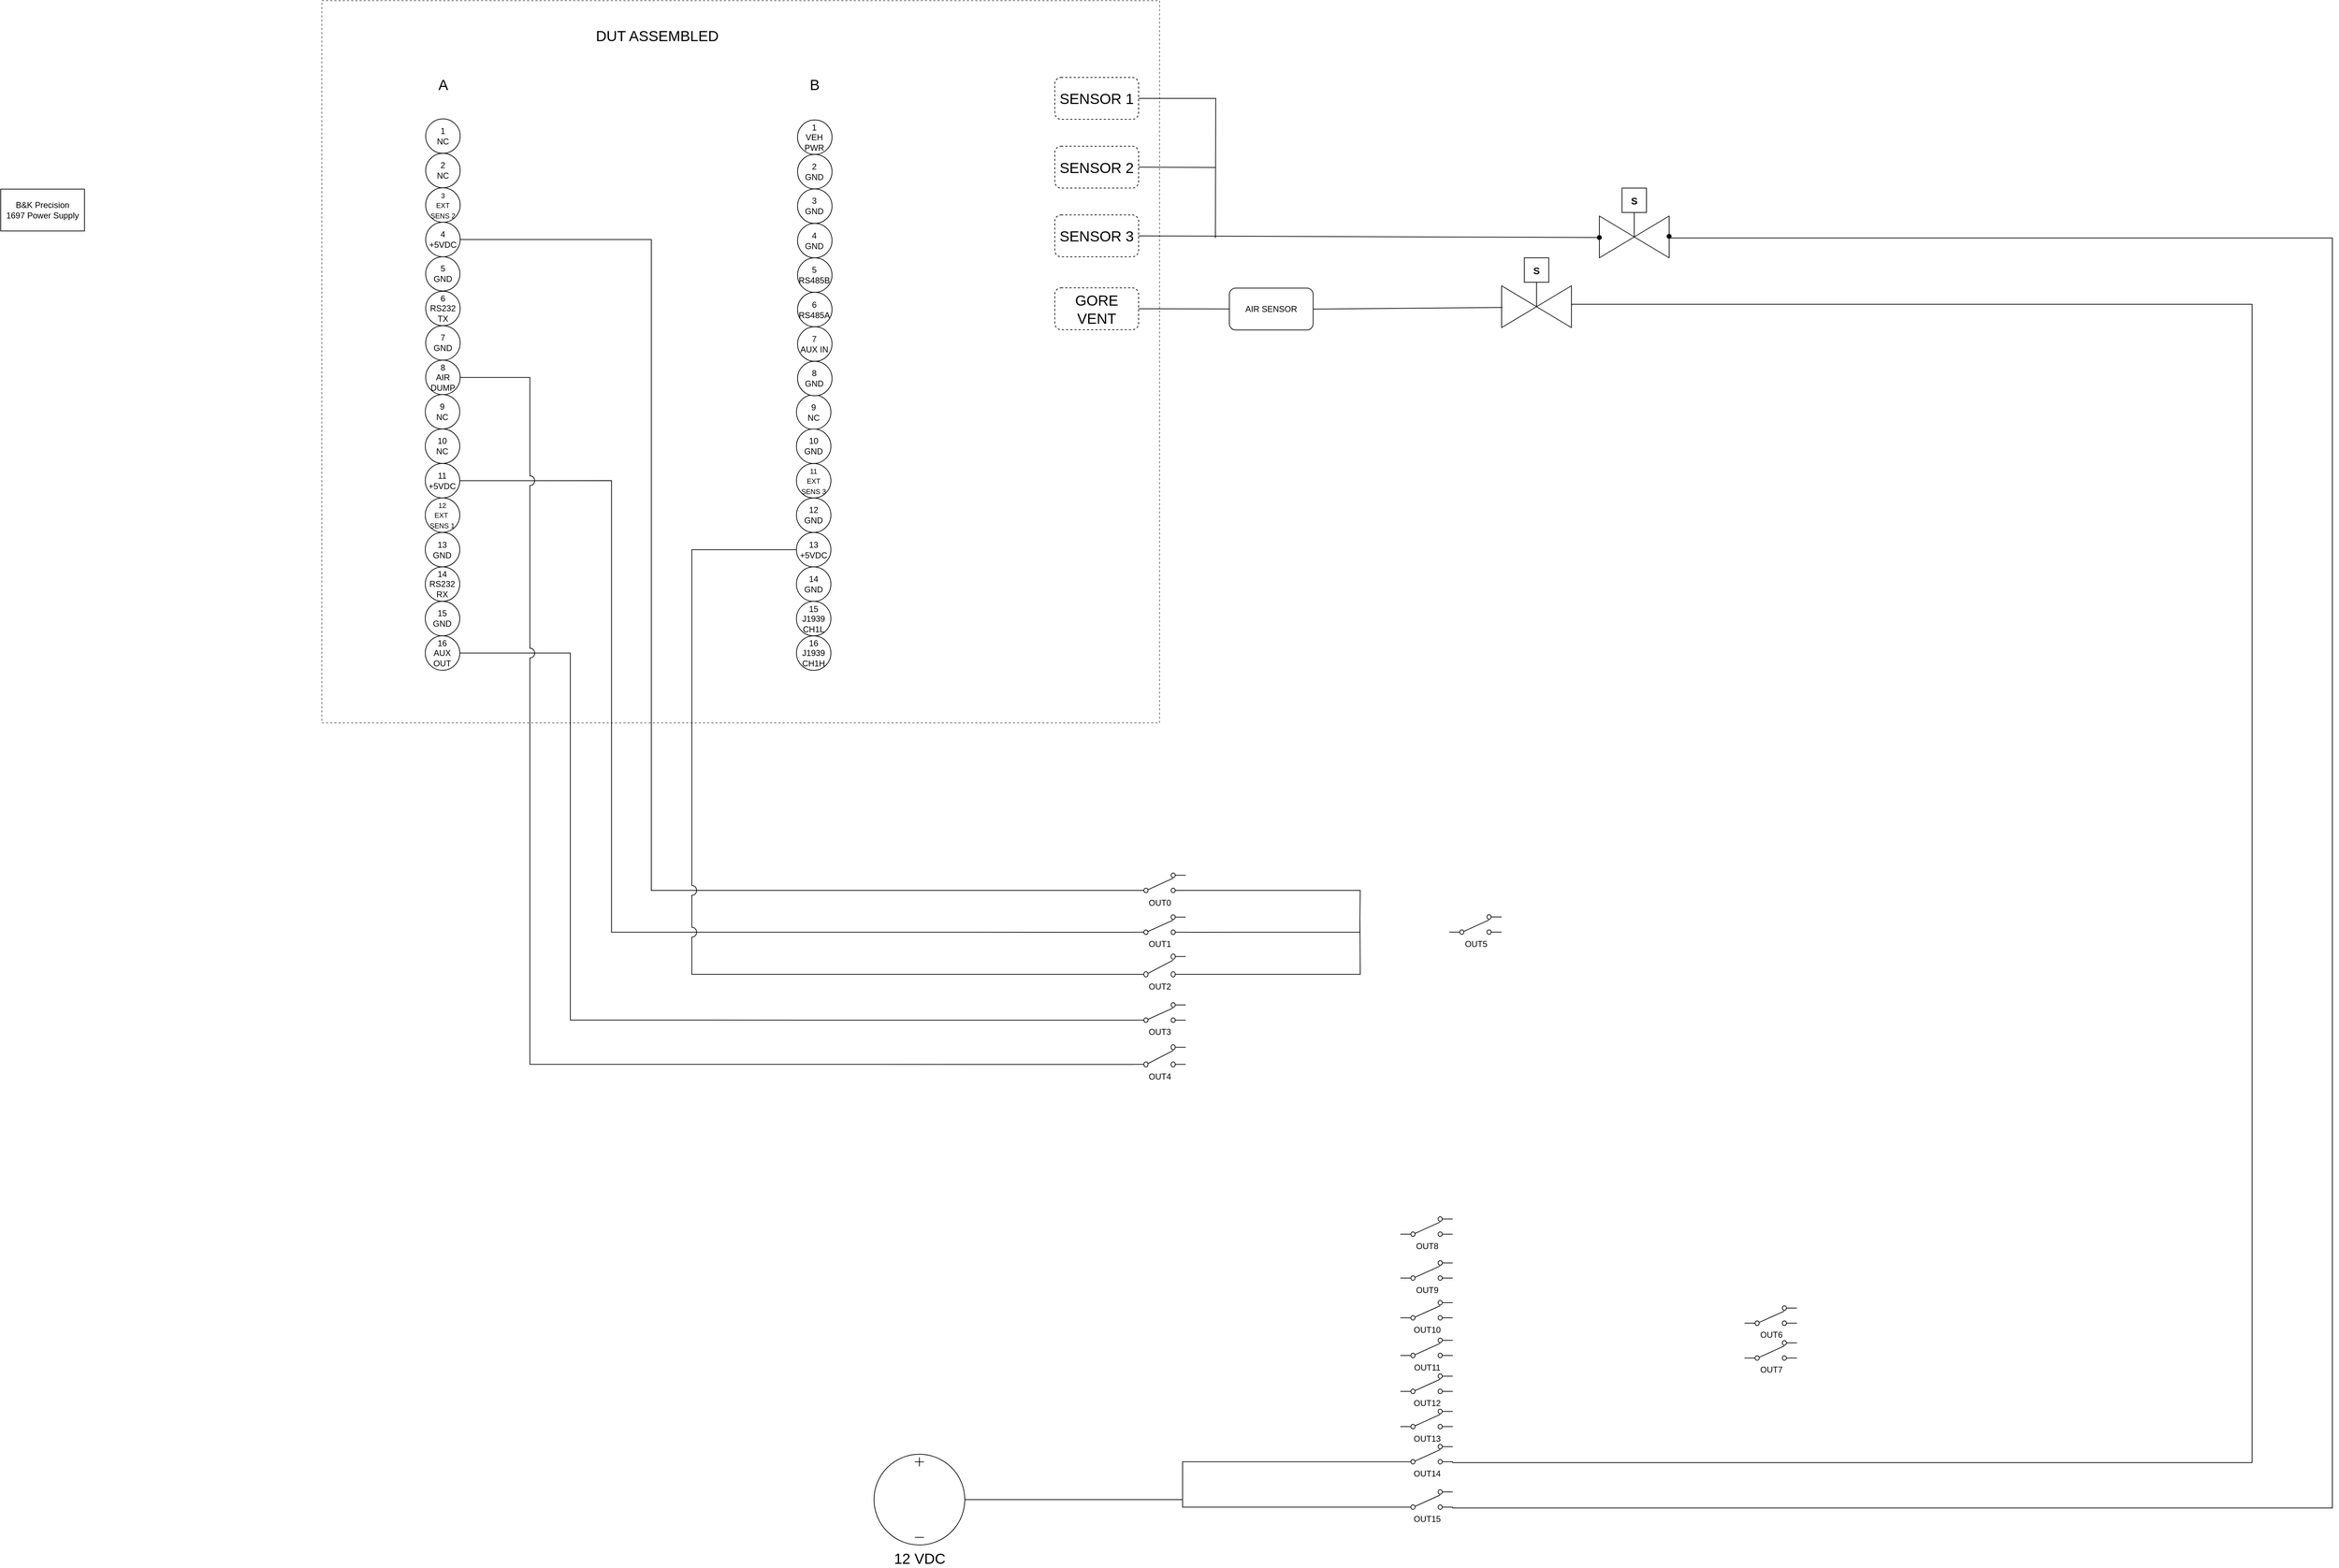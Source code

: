 <mxfile version="10.7.7" type="github"><diagram id="yUkgAFetrHzrEej8k_ya" name="Page-1"><mxGraphModel dx="961" dy="493" grid="1" gridSize="29" guides="1" tooltips="1" connect="1" arrows="1" fold="1" page="1" pageScale="1" pageWidth="4000" pageHeight="4000" background="none" math="0" shadow="0"><root><mxCell id="0"/><mxCell id="1" parent="0"/><mxCell id="-BZHvuiN5G1ZEWdsIXF4-2" value="B&amp;amp;K Precision&lt;br&gt;1697 Power Supply&lt;br&gt;" style="rounded=0;whiteSpace=wrap;html=1;" parent="1" vertex="1"><mxGeometry x="460" y="290" width="120" height="60" as="geometry"/></mxCell><mxCell id="HjAZ5FEOsS6naLrcYmXP-299" value="" style="group" vertex="1" connectable="0" parent="1"><mxGeometry x="2082.5" y="1390" width="75" height="680" as="geometry"/></mxCell><mxCell id="HjAZ5FEOsS6naLrcYmXP-298" value="" style="group" vertex="1" connectable="0" parent="HjAZ5FEOsS6naLrcYmXP-299"><mxGeometry width="75" height="680" as="geometry"/></mxCell><mxCell id="HjAZ5FEOsS6naLrcYmXP-258" value="" style="group" vertex="1" connectable="0" parent="HjAZ5FEOsS6naLrcYmXP-298"><mxGeometry width="75" height="680" as="geometry"/></mxCell><mxCell id="HjAZ5FEOsS6naLrcYmXP-256" value="" style="group" vertex="1" connectable="0" parent="HjAZ5FEOsS6naLrcYmXP-258"><mxGeometry width="75" height="680.0" as="geometry"/></mxCell><mxCell id="HjAZ5FEOsS6naLrcYmXP-227" value="" style="group" vertex="1" connectable="0" parent="HjAZ5FEOsS6naLrcYmXP-256"><mxGeometry width="75" height="680.0" as="geometry"/></mxCell><mxCell id="HjAZ5FEOsS6naLrcYmXP-63" value="" style="group" vertex="1" connectable="0" parent="HjAZ5FEOsS6naLrcYmXP-227"><mxGeometry width="75" height="680.0" as="geometry"/></mxCell><mxCell id="HjAZ5FEOsS6naLrcYmXP-62" value="" style="group" vertex="1" connectable="0" parent="HjAZ5FEOsS6naLrcYmXP-63"><mxGeometry width="75" height="680.0" as="geometry"/></mxCell><mxCell id="HjAZ5FEOsS6naLrcYmXP-59" value="" style="group" vertex="1" connectable="0" parent="HjAZ5FEOsS6naLrcYmXP-62"><mxGeometry width="75" height="680.0" as="geometry"/></mxCell><mxCell id="HjAZ5FEOsS6naLrcYmXP-48" value="" style="group" vertex="1" connectable="0" parent="HjAZ5FEOsS6naLrcYmXP-59"><mxGeometry width="75" height="680.0" as="geometry"/></mxCell><mxCell id="HjAZ5FEOsS6naLrcYmXP-304" value="" style="group" vertex="1" connectable="0" parent="HjAZ5FEOsS6naLrcYmXP-48"><mxGeometry y="-4" width="75" height="162" as="geometry"/></mxCell><mxCell id="HjAZ5FEOsS6naLrcYmXP-4" value="OUT4" style="pointerEvents=1;verticalLabelPosition=bottom;shadow=0;dashed=0;align=center;fillColor=#ffffff;html=1;verticalAlign=top;strokeWidth=1;shape=mxgraph.electrical.electro-mechanical.2-way_switch;" vertex="1" parent="HjAZ5FEOsS6naLrcYmXP-304"><mxGeometry y="130" width="75" height="32" as="geometry"/></mxCell><mxCell id="HjAZ5FEOsS6naLrcYmXP-302" value="" style="group" vertex="1" connectable="0" parent="HjAZ5FEOsS6naLrcYmXP-304"><mxGeometry width="75" height="98.094" as="geometry"/></mxCell><mxCell id="HjAZ5FEOsS6naLrcYmXP-300" value="" style="group;container=1;" vertex="1" connectable="0" parent="HjAZ5FEOsS6naLrcYmXP-302"><mxGeometry width="75" height="98.094" as="geometry"/></mxCell><mxCell id="HjAZ5FEOsS6naLrcYmXP-3" value="OUT3" style="pointerEvents=1;verticalLabelPosition=bottom;shadow=0;dashed=0;align=center;fillColor=#ffffff;html=1;verticalAlign=top;strokeWidth=1;shape=mxgraph.electrical.electro-mechanical.2-way_switch;" vertex="1" parent="HjAZ5FEOsS6naLrcYmXP-300"><mxGeometry y="69.851" width="75" height="28.243" as="geometry"/></mxCell><mxCell id="HjAZ5FEOsS6naLrcYmXP-303" value="" style="group" vertex="1" connectable="0" parent="HjAZ5FEOsS6naLrcYmXP-300"><mxGeometry width="75" height="33" as="geometry"/></mxCell><mxCell id="HjAZ5FEOsS6naLrcYmXP-2" value="OUT2" style="pointerEvents=1;verticalLabelPosition=bottom;shadow=0;dashed=0;align=center;fillColor=#ffffff;html=1;verticalAlign=top;strokeWidth=1;shape=mxgraph.electrical.electro-mechanical.2-way_switch;" vertex="1" parent="HjAZ5FEOsS6naLrcYmXP-303"><mxGeometry width="75" height="33" as="geometry"/></mxCell><mxCell id="HjAZ5FEOsS6naLrcYmXP-61" value="Untitled Layer" parent="0"/><mxCell id="HjAZ5FEOsS6naLrcYmXP-161" value="" style="group;fillOpacity=0;fillColor=none;rounded=0;glass=0;strokeColor=#666666;fontColor=#333333;dashed=1;" vertex="1" connectable="0" parent="HjAZ5FEOsS6naLrcYmXP-61"><mxGeometry x="920" y="20" width="1200" height="1035" as="geometry"/></mxCell><mxCell id="HjAZ5FEOsS6naLrcYmXP-226" value="DUT ASSEMBLED" style="text;html=1;resizable=0;autosize=1;align=center;verticalAlign=middle;points=[];fillColor=none;strokeColor=none;rounded=0;glass=0;labelPosition=center;verticalLabelPosition=middle;fontSize=21;" vertex="1" parent="HjAZ5FEOsS6naLrcYmXP-61"><mxGeometry x="1340" y="60" width="120" height="20" as="geometry"/></mxCell><mxCell id="HjAZ5FEOsS6naLrcYmXP-251" value="A" style="text;html=1;strokeColor=none;fillColor=none;align=center;verticalAlign=middle;whiteSpace=wrap;rounded=0;glass=0;fontSize=21;" vertex="1" parent="HjAZ5FEOsS6naLrcYmXP-61"><mxGeometry x="1073.5" y="130" width="40" height="20" as="geometry"/></mxCell><mxCell id="HjAZ5FEOsS6naLrcYmXP-252" value="B" style="text;html=1;strokeColor=none;fillColor=none;align=center;verticalAlign=middle;whiteSpace=wrap;rounded=0;glass=0;fontSize=21;" vertex="1" parent="HjAZ5FEOsS6naLrcYmXP-61"><mxGeometry x="1606" y="130" width="40" height="20" as="geometry"/></mxCell><mxCell id="HjAZ5FEOsS6naLrcYmXP-308" style="edgeStyle=elbowEdgeStyle;rounded=0;jumpStyle=none;jumpSize=12;orthogonalLoop=1;jettySize=auto;html=1;entryX=0;entryY=0.885;entryDx=0;entryDy=0;entryPerimeter=0;sourcePerimeterSpacing=0;endArrow=none;endFill=0;targetPerimeterSpacing=0;fontSize=21;" edge="1" parent="HjAZ5FEOsS6naLrcYmXP-61" source="HjAZ5FEOsS6naLrcYmXP-262" target="HjAZ5FEOsS6naLrcYmXP-19"><mxGeometry relative="1" as="geometry"/></mxCell><mxCell id="HjAZ5FEOsS6naLrcYmXP-262" value="12 VDC" style="pointerEvents=1;verticalLabelPosition=bottom;shadow=0;dashed=0;align=center;fillColor=#ffffff;html=1;verticalAlign=top;strokeWidth=1;shape=mxgraph.electrical.signal_sources.dc_source_3;rounded=0;glass=0;fontSize=21;" vertex="1" parent="HjAZ5FEOsS6naLrcYmXP-61"><mxGeometry x="1711" y="2103" width="130" height="130" as="geometry"/></mxCell><mxCell id="HjAZ5FEOsS6naLrcYmXP-268" value="" style="verticalLabelPosition=bottom;align=center;html=1;verticalAlign=top;pointerEvents=1;dashed=0;shape=mxgraph.pid2valves.valve;valveType=gate;actuator=solenoid;rounded=0;glass=0;strokeWidth=1;fillColor=none;fontSize=21;" vertex="1" parent="HjAZ5FEOsS6naLrcYmXP-61"><mxGeometry x="2750" y="288.5" width="100" height="100" as="geometry"/></mxCell><mxCell id="HjAZ5FEOsS6naLrcYmXP-279" style="edgeStyle=orthogonalEdgeStyle;rounded=0;jumpStyle=sharp;jumpSize=12;orthogonalLoop=1;jettySize=auto;html=1;exitX=1;exitY=0.5;exitDx=0;exitDy=0;sourcePerimeterSpacing=0;endArrow=none;endFill=0;targetPerimeterSpacing=0;fontSize=21;" edge="1" parent="HjAZ5FEOsS6naLrcYmXP-61" source="HjAZ5FEOsS6naLrcYmXP-271"><mxGeometry relative="1" as="geometry"><mxPoint x="2200" y="360" as="targetPoint"/></mxGeometry></mxCell><mxCell id="HjAZ5FEOsS6naLrcYmXP-271" value="SENSOR 1" style="rounded=1;whiteSpace=wrap;html=1;glass=0;dashed=1;strokeWidth=1;fillColor=none;fontSize=21;align=center;" vertex="1" parent="HjAZ5FEOsS6naLrcYmXP-61"><mxGeometry x="1970" y="130" width="120" height="60" as="geometry"/></mxCell><mxCell id="HjAZ5FEOsS6naLrcYmXP-285" style="edgeStyle=none;rounded=0;jumpStyle=none;jumpSize=12;orthogonalLoop=1;jettySize=auto;html=1;exitX=1;exitY=0.5;exitDx=0;exitDy=0;sourcePerimeterSpacing=0;endArrow=none;endFill=0;targetPerimeterSpacing=0;fontSize=21;" edge="1" parent="HjAZ5FEOsS6naLrcYmXP-61" source="HjAZ5FEOsS6naLrcYmXP-272"><mxGeometry relative="1" as="geometry"><mxPoint x="2200" y="259" as="targetPoint"/></mxGeometry></mxCell><mxCell id="HjAZ5FEOsS6naLrcYmXP-272" value="SENSOR 2" style="rounded=1;whiteSpace=wrap;html=1;glass=0;dashed=1;strokeWidth=1;fillColor=none;fontSize=21;align=center;" vertex="1" parent="HjAZ5FEOsS6naLrcYmXP-61"><mxGeometry x="1970" y="228.5" width="120" height="60" as="geometry"/></mxCell><mxCell id="HjAZ5FEOsS6naLrcYmXP-283" style="rounded=0;jumpStyle=none;jumpSize=12;orthogonalLoop=1;jettySize=auto;html=1;exitX=1;exitY=0.5;exitDx=0;exitDy=0;sourcePerimeterSpacing=0;endArrow=oval;endFill=1;targetPerimeterSpacing=0;fontSize=21;entryX=0;entryY=0.709;entryDx=0;entryDy=0;entryPerimeter=0;" edge="1" parent="HjAZ5FEOsS6naLrcYmXP-61" source="HjAZ5FEOsS6naLrcYmXP-273" target="HjAZ5FEOsS6naLrcYmXP-268"><mxGeometry relative="1" as="geometry"><mxPoint x="2200" y="360" as="targetPoint"/><Array as="points"/></mxGeometry></mxCell><mxCell id="HjAZ5FEOsS6naLrcYmXP-273" value="SENSOR 3" style="rounded=1;whiteSpace=wrap;html=1;glass=0;dashed=1;strokeWidth=1;fillColor=none;fontSize=21;align=center;" vertex="1" parent="HjAZ5FEOsS6naLrcYmXP-61"><mxGeometry x="1970" y="327" width="120" height="60" as="geometry"/></mxCell><mxCell id="HjAZ5FEOsS6naLrcYmXP-289" style="edgeStyle=none;rounded=0;jumpStyle=none;jumpSize=12;orthogonalLoop=1;jettySize=auto;html=1;exitX=1;exitY=0.5;exitDx=0;exitDy=0;sourcePerimeterSpacing=0;endArrow=none;endFill=0;targetPerimeterSpacing=0;fontSize=21;" edge="1" parent="HjAZ5FEOsS6naLrcYmXP-61" source="HjAZ5FEOsS6naLrcYmXP-277" target="HjAZ5FEOsS6naLrcYmXP-290"><mxGeometry relative="1" as="geometry"><mxPoint x="2280" y="461.857" as="targetPoint"/></mxGeometry></mxCell><mxCell id="HjAZ5FEOsS6naLrcYmXP-277" value="GORE VENT" style="rounded=1;whiteSpace=wrap;html=1;glass=0;dashed=1;strokeWidth=1;fillColor=none;fontSize=21;align=center;" vertex="1" parent="HjAZ5FEOsS6naLrcYmXP-61"><mxGeometry x="1970" y="431.5" width="120" height="60" as="geometry"/></mxCell><mxCell id="HjAZ5FEOsS6naLrcYmXP-278" style="edgeStyle=orthogonalEdgeStyle;rounded=0;jumpStyle=sharp;jumpSize=12;orthogonalLoop=1;jettySize=auto;html=1;exitX=1;exitY=0.885;exitDx=0;exitDy=0;exitPerimeter=0;entryX=0.999;entryY=0.692;entryDx=0;entryDy=0;entryPerimeter=0;sourcePerimeterSpacing=0;endArrow=oval;endFill=1;targetPerimeterSpacing=0;fontSize=21;" edge="1" parent="HjAZ5FEOsS6naLrcYmXP-61" source="HjAZ5FEOsS6naLrcYmXP-20" target="HjAZ5FEOsS6naLrcYmXP-268"><mxGeometry relative="1" as="geometry"><Array as="points"><mxPoint x="3800" y="2180"/><mxPoint x="3800" y="360"/></Array></mxGeometry></mxCell><mxCell id="HjAZ5FEOsS6naLrcYmXP-287" style="edgeStyle=orthogonalEdgeStyle;rounded=0;jumpStyle=none;jumpSize=12;orthogonalLoop=1;jettySize=auto;html=1;exitX=1;exitY=0.885;exitDx=0;exitDy=0;exitPerimeter=0;sourcePerimeterSpacing=0;endArrow=none;endFill=0;targetPerimeterSpacing=0;fontSize=21;entryX=1.002;entryY=0.688;entryDx=0;entryDy=0;entryPerimeter=0;" edge="1" parent="HjAZ5FEOsS6naLrcYmXP-61" source="HjAZ5FEOsS6naLrcYmXP-19" target="HjAZ5FEOsS6naLrcYmXP-288"><mxGeometry relative="1" as="geometry"><mxPoint x="2880" y="460" as="targetPoint"/><Array as="points"><mxPoint x="3685" y="2115"/><mxPoint x="3685" y="455"/><mxPoint x="2710" y="455"/></Array></mxGeometry></mxCell><mxCell id="HjAZ5FEOsS6naLrcYmXP-288" value="" style="verticalLabelPosition=bottom;align=center;html=1;verticalAlign=top;pointerEvents=1;dashed=0;shape=mxgraph.pid2valves.valve;valveType=gate;actuator=solenoid;rounded=0;glass=0;strokeWidth=1;fillColor=none;fontSize=21;" vertex="1" parent="HjAZ5FEOsS6naLrcYmXP-61"><mxGeometry x="2610" y="388.5" width="100" height="100" as="geometry"/></mxCell><mxCell id="HjAZ5FEOsS6naLrcYmXP-291" style="edgeStyle=none;rounded=0;jumpStyle=none;jumpSize=12;orthogonalLoop=1;jettySize=auto;html=1;exitX=1;exitY=0.5;exitDx=0;exitDy=0;entryX=0.01;entryY=0.711;entryDx=0;entryDy=0;entryPerimeter=0;sourcePerimeterSpacing=0;endArrow=none;endFill=0;targetPerimeterSpacing=0;fontSize=21;" edge="1" parent="HjAZ5FEOsS6naLrcYmXP-61" target="HjAZ5FEOsS6naLrcYmXP-288"><mxGeometry relative="1" as="geometry"><mxPoint x="2340.478" y="461.899" as="sourcePoint"/><mxPoint x="2609.528" y="466.145" as="targetPoint"/></mxGeometry></mxCell><mxCell id="HjAZ5FEOsS6naLrcYmXP-290" value="AIR SENSOR" style="rounded=1;whiteSpace=wrap;html=1;" vertex="1" parent="HjAZ5FEOsS6naLrcYmXP-61"><mxGeometry x="2220" y="431.857" width="120" height="60" as="geometry"/></mxCell><mxCell id="HjAZ5FEOsS6naLrcYmXP-301" value="" style="group" vertex="1" connectable="0" parent="HjAZ5FEOsS6naLrcYmXP-61"><mxGeometry x="2082.5" y="1270" width="75" height="88.193" as="geometry"/></mxCell><mxCell id="1sGnDJpFQEt8SFVLs0En-2" value="OUT0" style="pointerEvents=1;verticalLabelPosition=bottom;shadow=0;dashed=0;align=center;fillColor=#ffffff;html=1;verticalAlign=top;strokeWidth=1;shape=mxgraph.electrical.electro-mechanical.2-way_switch;spacing=3;" parent="HjAZ5FEOsS6naLrcYmXP-301" vertex="1"><mxGeometry width="75" height="28.243" as="geometry"/></mxCell><mxCell id="HjAZ5FEOsS6naLrcYmXP-1" value="OUT1" style="pointerEvents=1;verticalLabelPosition=bottom;shadow=0;dashed=0;align=center;fillColor=#ffffff;html=1;verticalAlign=top;strokeWidth=1;shape=mxgraph.electrical.electro-mechanical.2-way_switch;" vertex="1" parent="HjAZ5FEOsS6naLrcYmXP-301"><mxGeometry y="59.95" width="75" height="28.243" as="geometry"/></mxCell><mxCell id="HjAZ5FEOsS6naLrcYmXP-168" value="" style="group" vertex="1" connectable="0" parent="HjAZ5FEOsS6naLrcYmXP-61"><mxGeometry x="1068.784" y="189.322" width="49.405" height="395.238" as="geometry"/></mxCell><mxCell id="HjAZ5FEOsS6naLrcYmXP-169" value="" style="group" vertex="1" connectable="0" parent="HjAZ5FEOsS6naLrcYmXP-168"><mxGeometry y="197.619" width="49.405" height="197.619" as="geometry"/></mxCell><mxCell id="HjAZ5FEOsS6naLrcYmXP-170" value="" style="group" vertex="1" connectable="0" parent="HjAZ5FEOsS6naLrcYmXP-169"><mxGeometry width="49.405" height="197.619" as="geometry"/></mxCell><mxCell id="HjAZ5FEOsS6naLrcYmXP-171" value="&lt;span&gt;5&lt;br&gt;GND&lt;/span&gt;" style="ellipse;whiteSpace=wrap;html=1;aspect=fixed;strokeWidth=1;" vertex="1" parent="HjAZ5FEOsS6naLrcYmXP-170"><mxGeometry width="49" height="49" as="geometry"/></mxCell><mxCell id="HjAZ5FEOsS6naLrcYmXP-172" value="6&lt;br&gt;RS232 TX" style="ellipse;whiteSpace=wrap;html=1;aspect=fixed;strokeWidth=1;" vertex="1" parent="HjAZ5FEOsS6naLrcYmXP-170"><mxGeometry y="49.405" width="49.405" height="49.405" as="geometry"/></mxCell><mxCell id="HjAZ5FEOsS6naLrcYmXP-173" value="&lt;span&gt;7&lt;br&gt;GND&lt;/span&gt;" style="ellipse;whiteSpace=wrap;html=1;aspect=fixed;strokeWidth=1;" vertex="1" parent="HjAZ5FEOsS6naLrcYmXP-170"><mxGeometry y="98.81" width="49.405" height="49.405" as="geometry"/></mxCell><mxCell id="HjAZ5FEOsS6naLrcYmXP-174" value="8&lt;br&gt;AIR DUMP" style="ellipse;whiteSpace=wrap;html=1;aspect=fixed;strokeWidth=1;" vertex="1" parent="HjAZ5FEOsS6naLrcYmXP-170"><mxGeometry y="148.214" width="49.405" height="49.405" as="geometry"/></mxCell><mxCell id="HjAZ5FEOsS6naLrcYmXP-175" value="" style="group" vertex="1" connectable="0" parent="HjAZ5FEOsS6naLrcYmXP-168"><mxGeometry width="49.405" height="197.619" as="geometry"/></mxCell><mxCell id="HjAZ5FEOsS6naLrcYmXP-176" value="" style="group" vertex="1" connectable="0" parent="HjAZ5FEOsS6naLrcYmXP-175"><mxGeometry width="49.405" height="197.619" as="geometry"/></mxCell><mxCell id="HjAZ5FEOsS6naLrcYmXP-177" value="" style="group" vertex="1" connectable="0" parent="HjAZ5FEOsS6naLrcYmXP-176"><mxGeometry width="49.405" height="197.619" as="geometry"/></mxCell><mxCell id="HjAZ5FEOsS6naLrcYmXP-178" value="1&lt;br&gt;NC" style="ellipse;whiteSpace=wrap;html=1;aspect=fixed;strokeWidth=1;" vertex="1" parent="HjAZ5FEOsS6naLrcYmXP-177"><mxGeometry width="49.405" height="49.405" as="geometry"/></mxCell><mxCell id="HjAZ5FEOsS6naLrcYmXP-179" value="&lt;span&gt;2&lt;br&gt;NC&lt;/span&gt;" style="ellipse;whiteSpace=wrap;html=1;aspect=fixed;strokeWidth=1;" vertex="1" parent="HjAZ5FEOsS6naLrcYmXP-177"><mxGeometry y="49.405" width="49.405" height="49.405" as="geometry"/></mxCell><mxCell id="HjAZ5FEOsS6naLrcYmXP-180" value="&lt;font style=&quot;font-size: 10px&quot;&gt;3&lt;br&gt;EXT SENS 2&lt;/font&gt;" style="ellipse;whiteSpace=wrap;html=1;aspect=fixed;strokeWidth=1;" vertex="1" parent="HjAZ5FEOsS6naLrcYmXP-177"><mxGeometry y="98.81" width="49.405" height="49.405" as="geometry"/></mxCell><mxCell id="HjAZ5FEOsS6naLrcYmXP-181" value="4&lt;br&gt;+5VDC" style="ellipse;whiteSpace=wrap;html=1;aspect=fixed;strokeWidth=1;" vertex="1" parent="HjAZ5FEOsS6naLrcYmXP-177"><mxGeometry y="148.214" width="49.405" height="49.405" as="geometry"/></mxCell><mxCell id="HjAZ5FEOsS6naLrcYmXP-182" value="" style="group" vertex="1" connectable="0" parent="HjAZ5FEOsS6naLrcYmXP-61"><mxGeometry x="1068.188" y="584.322" width="49.405" height="395.238" as="geometry"/></mxCell><mxCell id="HjAZ5FEOsS6naLrcYmXP-183" value="" style="group" vertex="1" connectable="0" parent="HjAZ5FEOsS6naLrcYmXP-182"><mxGeometry width="49.405" height="197.619" as="geometry"/></mxCell><mxCell id="HjAZ5FEOsS6naLrcYmXP-184" value="" style="group" vertex="1" connectable="0" parent="HjAZ5FEOsS6naLrcYmXP-183"><mxGeometry width="49.405" height="197.619" as="geometry"/></mxCell><mxCell id="HjAZ5FEOsS6naLrcYmXP-185" value="&lt;span&gt;9&lt;br&gt;NC&lt;/span&gt;" style="ellipse;whiteSpace=wrap;html=1;aspect=fixed;strokeWidth=1;" vertex="1" parent="HjAZ5FEOsS6naLrcYmXP-184"><mxGeometry width="49.405" height="49.405" as="geometry"/></mxCell><mxCell id="HjAZ5FEOsS6naLrcYmXP-186" value="&lt;span&gt;10&lt;br&gt;NC&lt;/span&gt;" style="ellipse;whiteSpace=wrap;html=1;aspect=fixed;strokeWidth=1;" vertex="1" parent="HjAZ5FEOsS6naLrcYmXP-184"><mxGeometry y="49.405" width="49.405" height="49.405" as="geometry"/></mxCell><mxCell id="HjAZ5FEOsS6naLrcYmXP-187" value="11&lt;br&gt;+5VDC" style="ellipse;whiteSpace=wrap;html=1;aspect=fixed;strokeWidth=1;" vertex="1" parent="HjAZ5FEOsS6naLrcYmXP-184"><mxGeometry y="98.81" width="49.405" height="49.405" as="geometry"/></mxCell><mxCell id="HjAZ5FEOsS6naLrcYmXP-188" value="&lt;span style=&quot;font-size: 10px&quot;&gt;12&lt;br&gt;EXT&amp;nbsp; SENS 1&lt;/span&gt;" style="ellipse;whiteSpace=wrap;html=1;aspect=fixed;strokeWidth=1;" vertex="1" parent="HjAZ5FEOsS6naLrcYmXP-184"><mxGeometry y="148.214" width="49.405" height="49.405" as="geometry"/></mxCell><mxCell id="HjAZ5FEOsS6naLrcYmXP-189" value="" style="group" vertex="1" connectable="0" parent="HjAZ5FEOsS6naLrcYmXP-182"><mxGeometry y="197.619" width="49.405" height="197.619" as="geometry"/></mxCell><mxCell id="HjAZ5FEOsS6naLrcYmXP-190" value="" style="group" vertex="1" connectable="0" parent="HjAZ5FEOsS6naLrcYmXP-189"><mxGeometry width="49.405" height="197.619" as="geometry"/></mxCell><mxCell id="HjAZ5FEOsS6naLrcYmXP-191" value="&lt;span&gt;13&lt;br&gt;GND&lt;/span&gt;" style="ellipse;whiteSpace=wrap;html=1;aspect=fixed;strokeWidth=1;" vertex="1" parent="HjAZ5FEOsS6naLrcYmXP-190"><mxGeometry width="49.405" height="49.405" as="geometry"/></mxCell><mxCell id="HjAZ5FEOsS6naLrcYmXP-192" value="14&lt;br&gt;RS232 RX" style="ellipse;whiteSpace=wrap;html=1;aspect=fixed;strokeWidth=1;" vertex="1" parent="HjAZ5FEOsS6naLrcYmXP-190"><mxGeometry y="49.405" width="49.405" height="49.405" as="geometry"/></mxCell><mxCell id="HjAZ5FEOsS6naLrcYmXP-193" value="&lt;span&gt;15&lt;br&gt;GND&lt;/span&gt;" style="ellipse;whiteSpace=wrap;html=1;aspect=fixed;strokeWidth=1;" vertex="1" parent="HjAZ5FEOsS6naLrcYmXP-190"><mxGeometry y="98.81" width="49.405" height="49.405" as="geometry"/></mxCell><mxCell id="HjAZ5FEOsS6naLrcYmXP-194" value="16&lt;br&gt;AUX OUT" style="ellipse;whiteSpace=wrap;html=1;aspect=fixed;strokeWidth=1;" vertex="1" parent="HjAZ5FEOsS6naLrcYmXP-190"><mxGeometry y="148.214" width="49.405" height="49.405" as="geometry"/></mxCell><mxCell id="HjAZ5FEOsS6naLrcYmXP-216" value="&lt;span&gt;9&lt;br&gt;NC&lt;/span&gt;" style="ellipse;whiteSpace=wrap;html=1;aspect=fixed;strokeWidth=1;" vertex="1" parent="HjAZ5FEOsS6naLrcYmXP-61"><mxGeometry x="1599.843" y="584.881" width="49.405" height="49.405" as="geometry"/></mxCell><mxCell id="HjAZ5FEOsS6naLrcYmXP-199" value="" style="group" vertex="1" connectable="0" parent="HjAZ5FEOsS6naLrcYmXP-61"><mxGeometry x="1601.438" y="190.881" width="49.405" height="395.238" as="geometry"/></mxCell><mxCell id="HjAZ5FEOsS6naLrcYmXP-200" value="" style="group" vertex="1" connectable="0" parent="HjAZ5FEOsS6naLrcYmXP-199"><mxGeometry y="197.619" width="49.405" height="197.619" as="geometry"/></mxCell><mxCell id="HjAZ5FEOsS6naLrcYmXP-201" value="" style="group" vertex="1" connectable="0" parent="HjAZ5FEOsS6naLrcYmXP-200"><mxGeometry width="49.405" height="197.619" as="geometry"/></mxCell><mxCell id="HjAZ5FEOsS6naLrcYmXP-202" value="5&lt;br&gt;RS485B" style="ellipse;whiteSpace=wrap;html=1;aspect=fixed;strokeWidth=1;" vertex="1" parent="HjAZ5FEOsS6naLrcYmXP-201"><mxGeometry width="49.405" height="49.405" as="geometry"/></mxCell><mxCell id="HjAZ5FEOsS6naLrcYmXP-203" value="6&lt;br&gt;RS485A" style="ellipse;whiteSpace=wrap;html=1;aspect=fixed;strokeWidth=1;" vertex="1" parent="HjAZ5FEOsS6naLrcYmXP-201"><mxGeometry y="49.405" width="49.405" height="49.405" as="geometry"/></mxCell><mxCell id="HjAZ5FEOsS6naLrcYmXP-204" value="7&lt;br&gt;AUX IN" style="ellipse;whiteSpace=wrap;html=1;aspect=fixed;strokeWidth=1;" vertex="1" parent="HjAZ5FEOsS6naLrcYmXP-201"><mxGeometry y="98.81" width="49.405" height="49.405" as="geometry"/></mxCell><mxCell id="HjAZ5FEOsS6naLrcYmXP-205" value="&lt;span&gt;8&lt;br&gt;GND&lt;/span&gt;" style="ellipse;whiteSpace=wrap;html=1;aspect=fixed;strokeWidth=1;" vertex="1" parent="HjAZ5FEOsS6naLrcYmXP-201"><mxGeometry y="148.214" width="49.405" height="49.405" as="geometry"/></mxCell><mxCell id="HjAZ5FEOsS6naLrcYmXP-206" value="" style="group" vertex="1" connectable="0" parent="HjAZ5FEOsS6naLrcYmXP-199"><mxGeometry width="49.405" height="197.619" as="geometry"/></mxCell><mxCell id="HjAZ5FEOsS6naLrcYmXP-207" value="" style="group" vertex="1" connectable="0" parent="HjAZ5FEOsS6naLrcYmXP-206"><mxGeometry width="49.405" height="197.619" as="geometry"/></mxCell><mxCell id="HjAZ5FEOsS6naLrcYmXP-208" value="" style="group" vertex="1" connectable="0" parent="HjAZ5FEOsS6naLrcYmXP-207"><mxGeometry width="49.405" height="197.619" as="geometry"/></mxCell><mxCell id="HjAZ5FEOsS6naLrcYmXP-209" value="1&lt;br&gt;VEH PWR" style="ellipse;whiteSpace=wrap;html=1;aspect=fixed;strokeWidth=1;" vertex="1" parent="HjAZ5FEOsS6naLrcYmXP-208"><mxGeometry width="49.405" height="49.405" as="geometry"/></mxCell><mxCell id="HjAZ5FEOsS6naLrcYmXP-210" value="2&lt;br&gt;GND" style="ellipse;whiteSpace=wrap;html=1;aspect=fixed;strokeWidth=1;" vertex="1" parent="HjAZ5FEOsS6naLrcYmXP-208"><mxGeometry y="49.405" width="49.405" height="49.405" as="geometry"/></mxCell><mxCell id="HjAZ5FEOsS6naLrcYmXP-211" value="&lt;span&gt;3&lt;br&gt;GND&lt;/span&gt;" style="ellipse;whiteSpace=wrap;html=1;aspect=fixed;strokeWidth=1;" vertex="1" parent="HjAZ5FEOsS6naLrcYmXP-208"><mxGeometry y="98.81" width="49.405" height="49.405" as="geometry"/></mxCell><mxCell id="HjAZ5FEOsS6naLrcYmXP-212" value="&lt;span&gt;4&lt;br&gt;GND&lt;/span&gt;" style="ellipse;whiteSpace=wrap;html=1;aspect=fixed;strokeWidth=1;" vertex="1" parent="HjAZ5FEOsS6naLrcYmXP-208"><mxGeometry y="148.214" width="49.405" height="49.405" as="geometry"/></mxCell><mxCell id="HjAZ5FEOsS6naLrcYmXP-213" value="" style="group" vertex="1" connectable="0" parent="HjAZ5FEOsS6naLrcYmXP-61"><mxGeometry x="1599.843" y="584.381" width="49.405" height="395.238" as="geometry"/></mxCell><mxCell id="HjAZ5FEOsS6naLrcYmXP-214" value="" style="group" vertex="1" connectable="0" parent="HjAZ5FEOsS6naLrcYmXP-213"><mxGeometry width="49.405" height="197.619" as="geometry"/></mxCell><mxCell id="HjAZ5FEOsS6naLrcYmXP-215" value="" style="group" vertex="1" connectable="0" parent="HjAZ5FEOsS6naLrcYmXP-214"><mxGeometry width="49.405" height="197.619" as="geometry"/></mxCell><mxCell id="HjAZ5FEOsS6naLrcYmXP-217" value="&lt;span&gt;10&lt;br&gt;GND&lt;/span&gt;" style="ellipse;whiteSpace=wrap;html=1;aspect=fixed;strokeWidth=1;" vertex="1" parent="HjAZ5FEOsS6naLrcYmXP-215"><mxGeometry y="49.405" width="49.405" height="49.405" as="geometry"/></mxCell><mxCell id="HjAZ5FEOsS6naLrcYmXP-218" value="&lt;span style=&quot;font-size: 10px&quot;&gt;11&lt;br&gt;EXT SENS 3&lt;/span&gt;" style="ellipse;whiteSpace=wrap;html=1;aspect=fixed;strokeWidth=1;" vertex="1" parent="HjAZ5FEOsS6naLrcYmXP-215"><mxGeometry y="98.81" width="49.405" height="49.405" as="geometry"/></mxCell><mxCell id="HjAZ5FEOsS6naLrcYmXP-219" value="&lt;span&gt;12&lt;br&gt;GND&lt;/span&gt;" style="ellipse;whiteSpace=wrap;html=1;aspect=fixed;strokeWidth=1;" vertex="1" parent="HjAZ5FEOsS6naLrcYmXP-215"><mxGeometry y="148.214" width="49.405" height="49.405" as="geometry"/></mxCell><mxCell id="HjAZ5FEOsS6naLrcYmXP-220" value="" style="group" vertex="1" connectable="0" parent="HjAZ5FEOsS6naLrcYmXP-213"><mxGeometry y="197.619" width="49.405" height="197.619" as="geometry"/></mxCell><mxCell id="HjAZ5FEOsS6naLrcYmXP-221" value="" style="group" vertex="1" connectable="0" parent="HjAZ5FEOsS6naLrcYmXP-220"><mxGeometry width="49.405" height="197.619" as="geometry"/></mxCell><mxCell id="HjAZ5FEOsS6naLrcYmXP-222" value="13&lt;br&gt;+5VDC" style="ellipse;whiteSpace=wrap;html=1;aspect=fixed;strokeWidth=1;" vertex="1" parent="HjAZ5FEOsS6naLrcYmXP-221"><mxGeometry width="49.405" height="49.405" as="geometry"/></mxCell><mxCell id="HjAZ5FEOsS6naLrcYmXP-223" value="&lt;span&gt;14&lt;br&gt;GND&lt;/span&gt;" style="ellipse;whiteSpace=wrap;html=1;aspect=fixed;strokeWidth=1;" vertex="1" parent="HjAZ5FEOsS6naLrcYmXP-221"><mxGeometry y="49.405" width="49.405" height="49.405" as="geometry"/></mxCell><mxCell id="HjAZ5FEOsS6naLrcYmXP-224" value="&lt;span&gt;15&lt;br&gt;J1939&lt;/span&gt;&lt;br&gt;&lt;span&gt;CH1L&lt;/span&gt;" style="ellipse;whiteSpace=wrap;html=1;aspect=fixed;strokeWidth=1;" vertex="1" parent="HjAZ5FEOsS6naLrcYmXP-221"><mxGeometry y="98.81" width="49.405" height="49.405" as="geometry"/></mxCell><mxCell id="HjAZ5FEOsS6naLrcYmXP-225" value="16&lt;br&gt;J1939&lt;br&gt;CH1H&lt;br&gt;" style="ellipse;whiteSpace=wrap;html=1;aspect=fixed;strokeWidth=1;" vertex="1" parent="HjAZ5FEOsS6naLrcYmXP-221"><mxGeometry y="148.214" width="49.405" height="49.405" as="geometry"/></mxCell><mxCell id="HjAZ5FEOsS6naLrcYmXP-342" style="edgeStyle=orthogonalEdgeStyle;rounded=0;jumpStyle=arc;jumpSize=14;orthogonalLoop=1;jettySize=auto;html=1;exitX=1;exitY=0.5;exitDx=0;exitDy=0;entryX=0;entryY=0.885;entryDx=0;entryDy=0;entryPerimeter=0;sourcePerimeterSpacing=0;endArrow=none;endFill=0;targetPerimeterSpacing=0;fontSize=21;" edge="1" parent="HjAZ5FEOsS6naLrcYmXP-61" source="HjAZ5FEOsS6naLrcYmXP-181" target="1sGnDJpFQEt8SFVLs0En-2"><mxGeometry relative="1" as="geometry"><Array as="points"><mxPoint x="1392" y="362"/><mxPoint x="1392" y="1295"/></Array></mxGeometry></mxCell><mxCell id="HjAZ5FEOsS6naLrcYmXP-343" style="edgeStyle=orthogonalEdgeStyle;rounded=0;jumpStyle=arc;jumpSize=14;orthogonalLoop=1;jettySize=auto;html=1;exitX=1;exitY=0.5;exitDx=0;exitDy=0;entryX=0;entryY=0.885;entryDx=0;entryDy=0;entryPerimeter=0;sourcePerimeterSpacing=0;endArrow=none;endFill=0;targetPerimeterSpacing=0;fontSize=21;" edge="1" parent="HjAZ5FEOsS6naLrcYmXP-61" source="HjAZ5FEOsS6naLrcYmXP-187" target="HjAZ5FEOsS6naLrcYmXP-1"><mxGeometry relative="1" as="geometry"><Array as="points"><mxPoint x="1335" y="708"/><mxPoint x="1335" y="1355"/></Array></mxGeometry></mxCell><mxCell id="HjAZ5FEOsS6naLrcYmXP-345" style="edgeStyle=orthogonalEdgeStyle;rounded=0;jumpStyle=arc;jumpSize=14;orthogonalLoop=1;jettySize=auto;html=1;exitX=0;exitY=0.5;exitDx=0;exitDy=0;entryX=0;entryY=0.885;entryDx=0;entryDy=0;entryPerimeter=0;sourcePerimeterSpacing=0;endArrow=none;endFill=0;targetPerimeterSpacing=0;fontSize=21;" edge="1" parent="HjAZ5FEOsS6naLrcYmXP-61" source="HjAZ5FEOsS6naLrcYmXP-222" target="HjAZ5FEOsS6naLrcYmXP-2"><mxGeometry relative="1" as="geometry"><Array as="points"><mxPoint x="1450" y="806"/><mxPoint x="1450" y="1415"/></Array></mxGeometry></mxCell><mxCell id="HjAZ5FEOsS6naLrcYmXP-346" style="edgeStyle=orthogonalEdgeStyle;rounded=0;jumpStyle=arc;jumpSize=14;orthogonalLoop=1;jettySize=auto;html=1;exitX=1;exitY=0.5;exitDx=0;exitDy=0;entryX=0;entryY=0.885;entryDx=0;entryDy=0;entryPerimeter=0;sourcePerimeterSpacing=0;endArrow=none;endFill=0;targetPerimeterSpacing=0;fontSize=21;" edge="1" parent="HjAZ5FEOsS6naLrcYmXP-61" source="HjAZ5FEOsS6naLrcYmXP-194" target="HjAZ5FEOsS6naLrcYmXP-3"><mxGeometry relative="1" as="geometry"><Array as="points"><mxPoint x="1276" y="955"/><mxPoint x="1276" y="1480"/></Array></mxGeometry></mxCell><mxCell id="HjAZ5FEOsS6naLrcYmXP-347" style="edgeStyle=orthogonalEdgeStyle;rounded=0;jumpStyle=arc;jumpSize=14;orthogonalLoop=1;jettySize=auto;html=1;exitX=1;exitY=0.5;exitDx=0;exitDy=0;entryX=0;entryY=0.885;entryDx=0;entryDy=0;entryPerimeter=0;sourcePerimeterSpacing=0;endArrow=none;endFill=0;targetPerimeterSpacing=0;fontSize=21;" edge="1" parent="HjAZ5FEOsS6naLrcYmXP-61" source="HjAZ5FEOsS6naLrcYmXP-174" target="HjAZ5FEOsS6naLrcYmXP-4"><mxGeometry relative="1" as="geometry"><Array as="points"><mxPoint x="1218" y="560"/><mxPoint x="1218" y="1545"/></Array></mxGeometry></mxCell><mxCell id="HjAZ5FEOsS6naLrcYmXP-14" value="OUT9" style="pointerEvents=1;verticalLabelPosition=bottom;shadow=0;dashed=0;align=center;fillColor=#ffffff;html=1;verticalAlign=top;strokeWidth=1;shape=mxgraph.electrical.electro-mechanical.2-way_switch;" vertex="1" parent="HjAZ5FEOsS6naLrcYmXP-61"><mxGeometry x="2465" y="1825.554" width="75" height="28.243" as="geometry"/></mxCell><mxCell id="HjAZ5FEOsS6naLrcYmXP-15" value="OUT10" style="pointerEvents=1;verticalLabelPosition=bottom;shadow=0;dashed=0;align=center;fillColor=#ffffff;html=1;verticalAlign=top;strokeWidth=1;shape=mxgraph.electrical.electro-mechanical.2-way_switch;" vertex="1" parent="HjAZ5FEOsS6naLrcYmXP-61"><mxGeometry x="2465" y="1882.505" width="75" height="28.243" as="geometry"/></mxCell><mxCell id="HjAZ5FEOsS6naLrcYmXP-16" value="OUT11" style="pointerEvents=1;verticalLabelPosition=bottom;shadow=0;dashed=0;align=center;fillColor=#ffffff;html=1;verticalAlign=top;strokeWidth=1;shape=mxgraph.electrical.electro-mechanical.2-way_switch;" vertex="1" parent="HjAZ5FEOsS6naLrcYmXP-61"><mxGeometry x="2465" y="1936.455" width="75" height="28.243" as="geometry"/></mxCell><mxCell id="HjAZ5FEOsS6naLrcYmXP-17" value="OUT12" style="pointerEvents=1;verticalLabelPosition=bottom;shadow=0;dashed=0;align=center;fillColor=#ffffff;html=1;verticalAlign=top;strokeWidth=1;shape=mxgraph.electrical.electro-mechanical.2-way_switch;" vertex="1" parent="HjAZ5FEOsS6naLrcYmXP-61"><mxGeometry x="2465" y="1987.906" width="75" height="28.243" as="geometry"/></mxCell><mxCell id="HjAZ5FEOsS6naLrcYmXP-18" value="OUT13" style="pointerEvents=1;verticalLabelPosition=bottom;shadow=0;dashed=0;align=center;fillColor=#ffffff;html=1;verticalAlign=top;strokeWidth=1;shape=mxgraph.electrical.electro-mechanical.2-way_switch;" vertex="1" parent="HjAZ5FEOsS6naLrcYmXP-61"><mxGeometry x="2465" y="2038.356" width="75" height="28.243" as="geometry"/></mxCell><mxCell id="HjAZ5FEOsS6naLrcYmXP-19" value="OUT14" style="pointerEvents=1;verticalLabelPosition=bottom;shadow=0;dashed=0;align=center;fillColor=#ffffff;html=1;verticalAlign=top;strokeWidth=1;shape=mxgraph.electrical.electro-mechanical.2-way_switch;" vertex="1" parent="HjAZ5FEOsS6naLrcYmXP-61"><mxGeometry x="2465" y="2088.807" width="75" height="28.243" as="geometry"/></mxCell><mxCell id="HjAZ5FEOsS6naLrcYmXP-348" style="edgeStyle=orthogonalEdgeStyle;rounded=0;jumpStyle=arc;jumpSize=14;orthogonalLoop=1;jettySize=auto;html=1;exitX=0;exitY=0.885;exitDx=0;exitDy=0;exitPerimeter=0;entryX=1.008;entryY=0.5;entryDx=0;entryDy=0;entryPerimeter=0;sourcePerimeterSpacing=0;endArrow=none;endFill=0;targetPerimeterSpacing=0;fontSize=21;" edge="1" parent="HjAZ5FEOsS6naLrcYmXP-61" source="HjAZ5FEOsS6naLrcYmXP-20" target="HjAZ5FEOsS6naLrcYmXP-262"><mxGeometry relative="1" as="geometry"/></mxCell><mxCell id="HjAZ5FEOsS6naLrcYmXP-20" value="OUT15" style="pointerEvents=1;verticalLabelPosition=bottom;shadow=0;dashed=0;align=center;fillColor=#ffffff;html=1;verticalAlign=top;strokeWidth=1;shape=mxgraph.electrical.electro-mechanical.2-way_switch;" vertex="1" parent="HjAZ5FEOsS6naLrcYmXP-61"><mxGeometry x="2465" y="2153.757" width="75" height="28.243" as="geometry"/></mxCell><mxCell id="HjAZ5FEOsS6naLrcYmXP-13" value="OUT8" style="pointerEvents=1;verticalLabelPosition=bottom;shadow=0;dashed=0;align=center;fillColor=#ffffff;html=1;verticalAlign=top;strokeWidth=1;shape=mxgraph.electrical.electro-mechanical.2-way_switch;" vertex="1" parent="HjAZ5FEOsS6naLrcYmXP-61"><mxGeometry x="2465" y="1762.604" width="75" height="28.243" as="geometry"/></mxCell><mxCell id="HjAZ5FEOsS6naLrcYmXP-349" style="edgeStyle=orthogonalEdgeStyle;rounded=0;jumpStyle=arc;jumpSize=14;orthogonalLoop=1;jettySize=auto;html=1;exitX=1;exitY=0.885;exitDx=0;exitDy=0;exitPerimeter=0;sourcePerimeterSpacing=0;endArrow=none;endFill=0;targetPerimeterSpacing=0;fontSize=21;" edge="1" parent="HjAZ5FEOsS6naLrcYmXP-61" source="1sGnDJpFQEt8SFVLs0En-2"><mxGeometry relative="1" as="geometry"><mxPoint x="2407" y="1334" as="targetPoint"/></mxGeometry></mxCell><mxCell id="HjAZ5FEOsS6naLrcYmXP-350" style="edgeStyle=orthogonalEdgeStyle;rounded=0;jumpStyle=arc;jumpSize=14;orthogonalLoop=1;jettySize=auto;html=1;exitX=1;exitY=0.885;exitDx=0;exitDy=0;exitPerimeter=0;sourcePerimeterSpacing=0;endArrow=none;endFill=0;targetPerimeterSpacing=0;fontSize=21;" edge="1" parent="HjAZ5FEOsS6naLrcYmXP-61" source="HjAZ5FEOsS6naLrcYmXP-1"><mxGeometry relative="1" as="geometry"><mxPoint x="2407" y="1334" as="targetPoint"/><Array as="points"><mxPoint x="2407" y="1355"/></Array></mxGeometry></mxCell><mxCell id="HjAZ5FEOsS6naLrcYmXP-351" style="edgeStyle=orthogonalEdgeStyle;rounded=0;jumpStyle=arc;jumpSize=14;orthogonalLoop=1;jettySize=auto;html=1;exitX=1;exitY=0.885;exitDx=0;exitDy=0;exitPerimeter=0;sourcePerimeterSpacing=0;endArrow=none;endFill=0;targetPerimeterSpacing=0;fontSize=21;" edge="1" parent="HjAZ5FEOsS6naLrcYmXP-61" source="HjAZ5FEOsS6naLrcYmXP-2"><mxGeometry relative="1" as="geometry"><mxPoint x="2407" y="1334" as="targetPoint"/></mxGeometry></mxCell><mxCell id="HjAZ5FEOsS6naLrcYmXP-5" value="OUT5" style="pointerEvents=1;verticalLabelPosition=bottom;shadow=0;dashed=0;align=center;fillColor=#ffffff;html=1;verticalAlign=top;strokeWidth=1;shape=mxgraph.electrical.electro-mechanical.2-way_switch;" vertex="1" parent="HjAZ5FEOsS6naLrcYmXP-61"><mxGeometry x="2535" y="1329.752" width="75" height="28.243" as="geometry"/></mxCell><mxCell id="HjAZ5FEOsS6naLrcYmXP-11" value="OUT6" style="pointerEvents=1;verticalLabelPosition=bottom;shadow=0;dashed=0;align=center;fillColor=#ffffff;html=1;verticalAlign=top;strokeWidth=1;shape=mxgraph.electrical.electro-mechanical.2-way_switch;" vertex="1" parent="HjAZ5FEOsS6naLrcYmXP-61"><mxGeometry x="2958" y="1890.203" width="75" height="28.243" as="geometry"/></mxCell><mxCell id="HjAZ5FEOsS6naLrcYmXP-12" value="OUT7" style="pointerEvents=1;verticalLabelPosition=bottom;shadow=0;dashed=0;align=center;fillColor=#ffffff;html=1;verticalAlign=top;strokeWidth=1;shape=mxgraph.electrical.electro-mechanical.2-way_switch;" vertex="1" parent="HjAZ5FEOsS6naLrcYmXP-61"><mxGeometry x="2958" y="1940.153" width="75" height="28.243" as="geometry"/></mxCell></root></mxGraphModel></diagram></mxfile>
